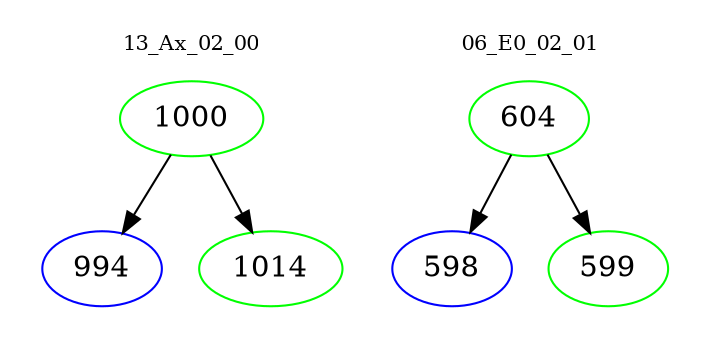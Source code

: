digraph{
subgraph cluster_0 {
color = white
label = "13_Ax_02_00";
fontsize=10;
T0_1000 [label="1000", color="green"]
T0_1000 -> T0_994 [color="black"]
T0_994 [label="994", color="blue"]
T0_1000 -> T0_1014 [color="black"]
T0_1014 [label="1014", color="green"]
}
subgraph cluster_1 {
color = white
label = "06_E0_02_01";
fontsize=10;
T1_604 [label="604", color="green"]
T1_604 -> T1_598 [color="black"]
T1_598 [label="598", color="blue"]
T1_604 -> T1_599 [color="black"]
T1_599 [label="599", color="green"]
}
}
